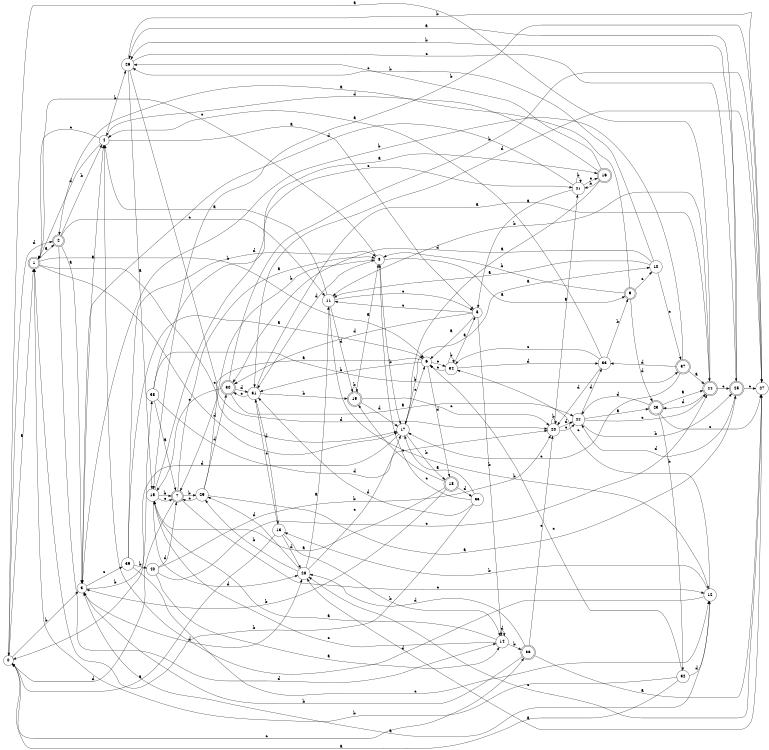 digraph n33_3 {
__start0 [label="" shape="none"];

rankdir=LR;
size="8,5";

s0 [style="filled", color="black", fillcolor="white" shape="circle", label="0"];
s1 [style="rounded,filled", color="black", fillcolor="white" shape="doublecircle", label="1"];
s2 [style="rounded,filled", color="black", fillcolor="white" shape="doublecircle", label="2"];
s3 [style="filled", color="black", fillcolor="white" shape="circle", label="3"];
s4 [style="filled", color="black", fillcolor="white" shape="circle", label="4"];
s5 [style="filled", color="black", fillcolor="white" shape="circle", label="5"];
s6 [style="filled", color="black", fillcolor="white" shape="circle", label="6"];
s7 [style="rounded,filled", color="black", fillcolor="white" shape="doublecircle", label="7"];
s8 [style="filled", color="black", fillcolor="white" shape="circle", label="8"];
s9 [style="rounded,filled", color="black", fillcolor="white" shape="doublecircle", label="9"];
s10 [style="filled", color="black", fillcolor="white" shape="circle", label="10"];
s11 [style="filled", color="black", fillcolor="white" shape="circle", label="11"];
s12 [style="filled", color="black", fillcolor="white" shape="circle", label="12"];
s13 [style="filled", color="black", fillcolor="white" shape="circle", label="13"];
s14 [style="filled", color="black", fillcolor="white" shape="circle", label="14"];
s15 [style="filled", color="black", fillcolor="white" shape="circle", label="15"];
s16 [style="rounded,filled", color="black", fillcolor="white" shape="doublecircle", label="16"];
s17 [style="filled", color="black", fillcolor="white" shape="circle", label="17"];
s18 [style="rounded,filled", color="black", fillcolor="white" shape="doublecircle", label="18"];
s19 [style="rounded,filled", color="black", fillcolor="white" shape="doublecircle", label="19"];
s20 [style="filled", color="black", fillcolor="white" shape="circle", label="20"];
s21 [style="filled", color="black", fillcolor="white" shape="circle", label="21"];
s22 [style="filled", color="black", fillcolor="white" shape="circle", label="22"];
s23 [style="rounded,filled", color="black", fillcolor="white" shape="doublecircle", label="23"];
s24 [style="rounded,filled", color="black", fillcolor="white" shape="doublecircle", label="24"];
s25 [style="rounded,filled", color="black", fillcolor="white" shape="doublecircle", label="25"];
s26 [style="filled", color="black", fillcolor="white" shape="circle", label="26"];
s27 [style="filled", color="black", fillcolor="white" shape="circle", label="27"];
s28 [style="filled", color="black", fillcolor="white" shape="circle", label="28"];
s29 [style="filled", color="black", fillcolor="white" shape="circle", label="29"];
s30 [style="rounded,filled", color="black", fillcolor="white" shape="doublecircle", label="30"];
s31 [style="filled", color="black", fillcolor="white" shape="circle", label="31"];
s32 [style="filled", color="black", fillcolor="white" shape="circle", label="32"];
s33 [style="filled", color="black", fillcolor="white" shape="circle", label="33"];
s34 [style="filled", color="black", fillcolor="white" shape="circle", label="34"];
s35 [style="filled", color="black", fillcolor="white" shape="circle", label="35"];
s36 [style="rounded,filled", color="black", fillcolor="white" shape="doublecircle", label="36"];
s37 [style="rounded,filled", color="black", fillcolor="white" shape="doublecircle", label="37"];
s38 [style="filled", color="black", fillcolor="white" shape="circle", label="38"];
s39 [style="filled", color="black", fillcolor="white" shape="circle", label="39"];
s40 [style="filled", color="black", fillcolor="white" shape="circle", label="40"];
s0 -> s1 [label="a"];
s0 -> s3 [label="b"];
s0 -> s36 [label="c"];
s0 -> s2 [label="d"];
s1 -> s2 [label="a"];
s1 -> s6 [label="b"];
s1 -> s17 [label="c"];
s1 -> s17 [label="d"];
s2 -> s3 [label="a"];
s2 -> s4 [label="b"];
s2 -> s11 [label="c"];
s2 -> s14 [label="d"];
s3 -> s4 [label="a"];
s3 -> s38 [label="b"];
s3 -> s39 [label="c"];
s3 -> s28 [label="d"];
s4 -> s5 [label="a"];
s4 -> s26 [label="b"];
s4 -> s1 [label="c"];
s4 -> s1 [label="d"];
s5 -> s6 [label="a"];
s5 -> s14 [label="b"];
s5 -> s11 [label="c"];
s5 -> s30 [label="d"];
s6 -> s7 [label="a"];
s6 -> s31 [label="b"];
s6 -> s34 [label="c"];
s6 -> s18 [label="d"];
s7 -> s8 [label="a"];
s7 -> s29 [label="b"];
s7 -> s12 [label="c"];
s7 -> s0 [label="d"];
s8 -> s9 [label="a"];
s8 -> s17 [label="b"];
s8 -> s1 [label="c"];
s8 -> s31 [label="d"];
s9 -> s2 [label="a"];
s9 -> s8 [label="b"];
s9 -> s10 [label="c"];
s9 -> s23 [label="d"];
s10 -> s11 [label="a"];
s10 -> s26 [label="b"];
s10 -> s37 [label="c"];
s10 -> s30 [label="d"];
s11 -> s4 [label="a"];
s11 -> s12 [label="b"];
s11 -> s5 [label="c"];
s11 -> s19 [label="d"];
s12 -> s3 [label="a"];
s12 -> s13 [label="b"];
s12 -> s34 [label="c"];
s12 -> s4 [label="d"];
s13 -> s0 [label="a"];
s13 -> s14 [label="b"];
s13 -> s31 [label="c"];
s13 -> s28 [label="d"];
s14 -> s15 [label="a"];
s14 -> s36 [label="b"];
s14 -> s15 [label="c"];
s14 -> s14 [label="d"];
s15 -> s16 [label="a"];
s15 -> s7 [label="b"];
s15 -> s7 [label="c"];
s15 -> s28 [label="d"];
s16 -> s17 [label="a"];
s16 -> s21 [label="b"];
s16 -> s26 [label="c"];
s16 -> s4 [label="d"];
s17 -> s10 [label="a"];
s17 -> s18 [label="b"];
s17 -> s6 [label="c"];
s17 -> s0 [label="d"];
s18 -> s15 [label="a"];
s18 -> s3 [label="b"];
s18 -> s19 [label="c"];
s18 -> s35 [label="d"];
s19 -> s8 [label="a"];
s19 -> s19 [label="b"];
s19 -> s20 [label="c"];
s19 -> s17 [label="d"];
s20 -> s21 [label="a"];
s20 -> s20 [label="b"];
s20 -> s22 [label="c"];
s20 -> s22 [label="d"];
s21 -> s5 [label="a"];
s21 -> s21 [label="b"];
s21 -> s16 [label="c"];
s21 -> s3 [label="d"];
s22 -> s23 [label="a"];
s22 -> s25 [label="b"];
s22 -> s24 [label="c"];
s22 -> s33 [label="d"];
s23 -> s24 [label="a"];
s23 -> s32 [label="b"];
s23 -> s27 [label="c"];
s23 -> s22 [label="d"];
s24 -> s0 [label="a"];
s24 -> s11 [label="b"];
s24 -> s25 [label="c"];
s24 -> s23 [label="d"];
s25 -> s26 [label="a"];
s25 -> s26 [label="b"];
s25 -> s27 [label="c"];
s25 -> s22 [label="d"];
s26 -> s15 [label="a"];
s26 -> s27 [label="b"];
s26 -> s25 [label="c"];
s26 -> s20 [label="d"];
s27 -> s28 [label="a"];
s27 -> s15 [label="b"];
s27 -> s28 [label="c"];
s27 -> s31 [label="d"];
s28 -> s11 [label="a"];
s28 -> s29 [label="b"];
s28 -> s17 [label="c"];
s28 -> s29 [label="d"];
s29 -> s25 [label="a"];
s29 -> s8 [label="b"];
s29 -> s7 [label="c"];
s29 -> s30 [label="d"];
s30 -> s22 [label="a"];
s30 -> s27 [label="b"];
s30 -> s15 [label="c"];
s30 -> s31 [label="d"];
s31 -> s24 [label="a"];
s31 -> s19 [label="b"];
s31 -> s30 [label="c"];
s31 -> s13 [label="d"];
s32 -> s0 [label="a"];
s32 -> s1 [label="b"];
s32 -> s6 [label="c"];
s32 -> s12 [label="d"];
s33 -> s4 [label="a"];
s33 -> s9 [label="b"];
s33 -> s34 [label="c"];
s33 -> s20 [label="d"];
s34 -> s5 [label="a"];
s34 -> s34 [label="b"];
s34 -> s6 [label="c"];
s34 -> s33 [label="d"];
s35 -> s17 [label="a"];
s35 -> s1 [label="b"];
s35 -> s8 [label="c"];
s35 -> s31 [label="d"];
s36 -> s27 [label="a"];
s36 -> s3 [label="b"];
s36 -> s20 [label="c"];
s36 -> s28 [label="d"];
s37 -> s24 [label="a"];
s37 -> s3 [label="b"];
s37 -> s17 [label="c"];
s37 -> s33 [label="d"];
s38 -> s7 [label="a"];
s38 -> s37 [label="b"];
s38 -> s21 [label="c"];
s38 -> s20 [label="d"];
s39 -> s6 [label="a"];
s39 -> s40 [label="b"];
s39 -> s12 [label="c"];
s39 -> s8 [label="d"];
s40 -> s14 [label="a"];
s40 -> s20 [label="b"];
s40 -> s24 [label="c"];
s40 -> s7 [label="d"];

}